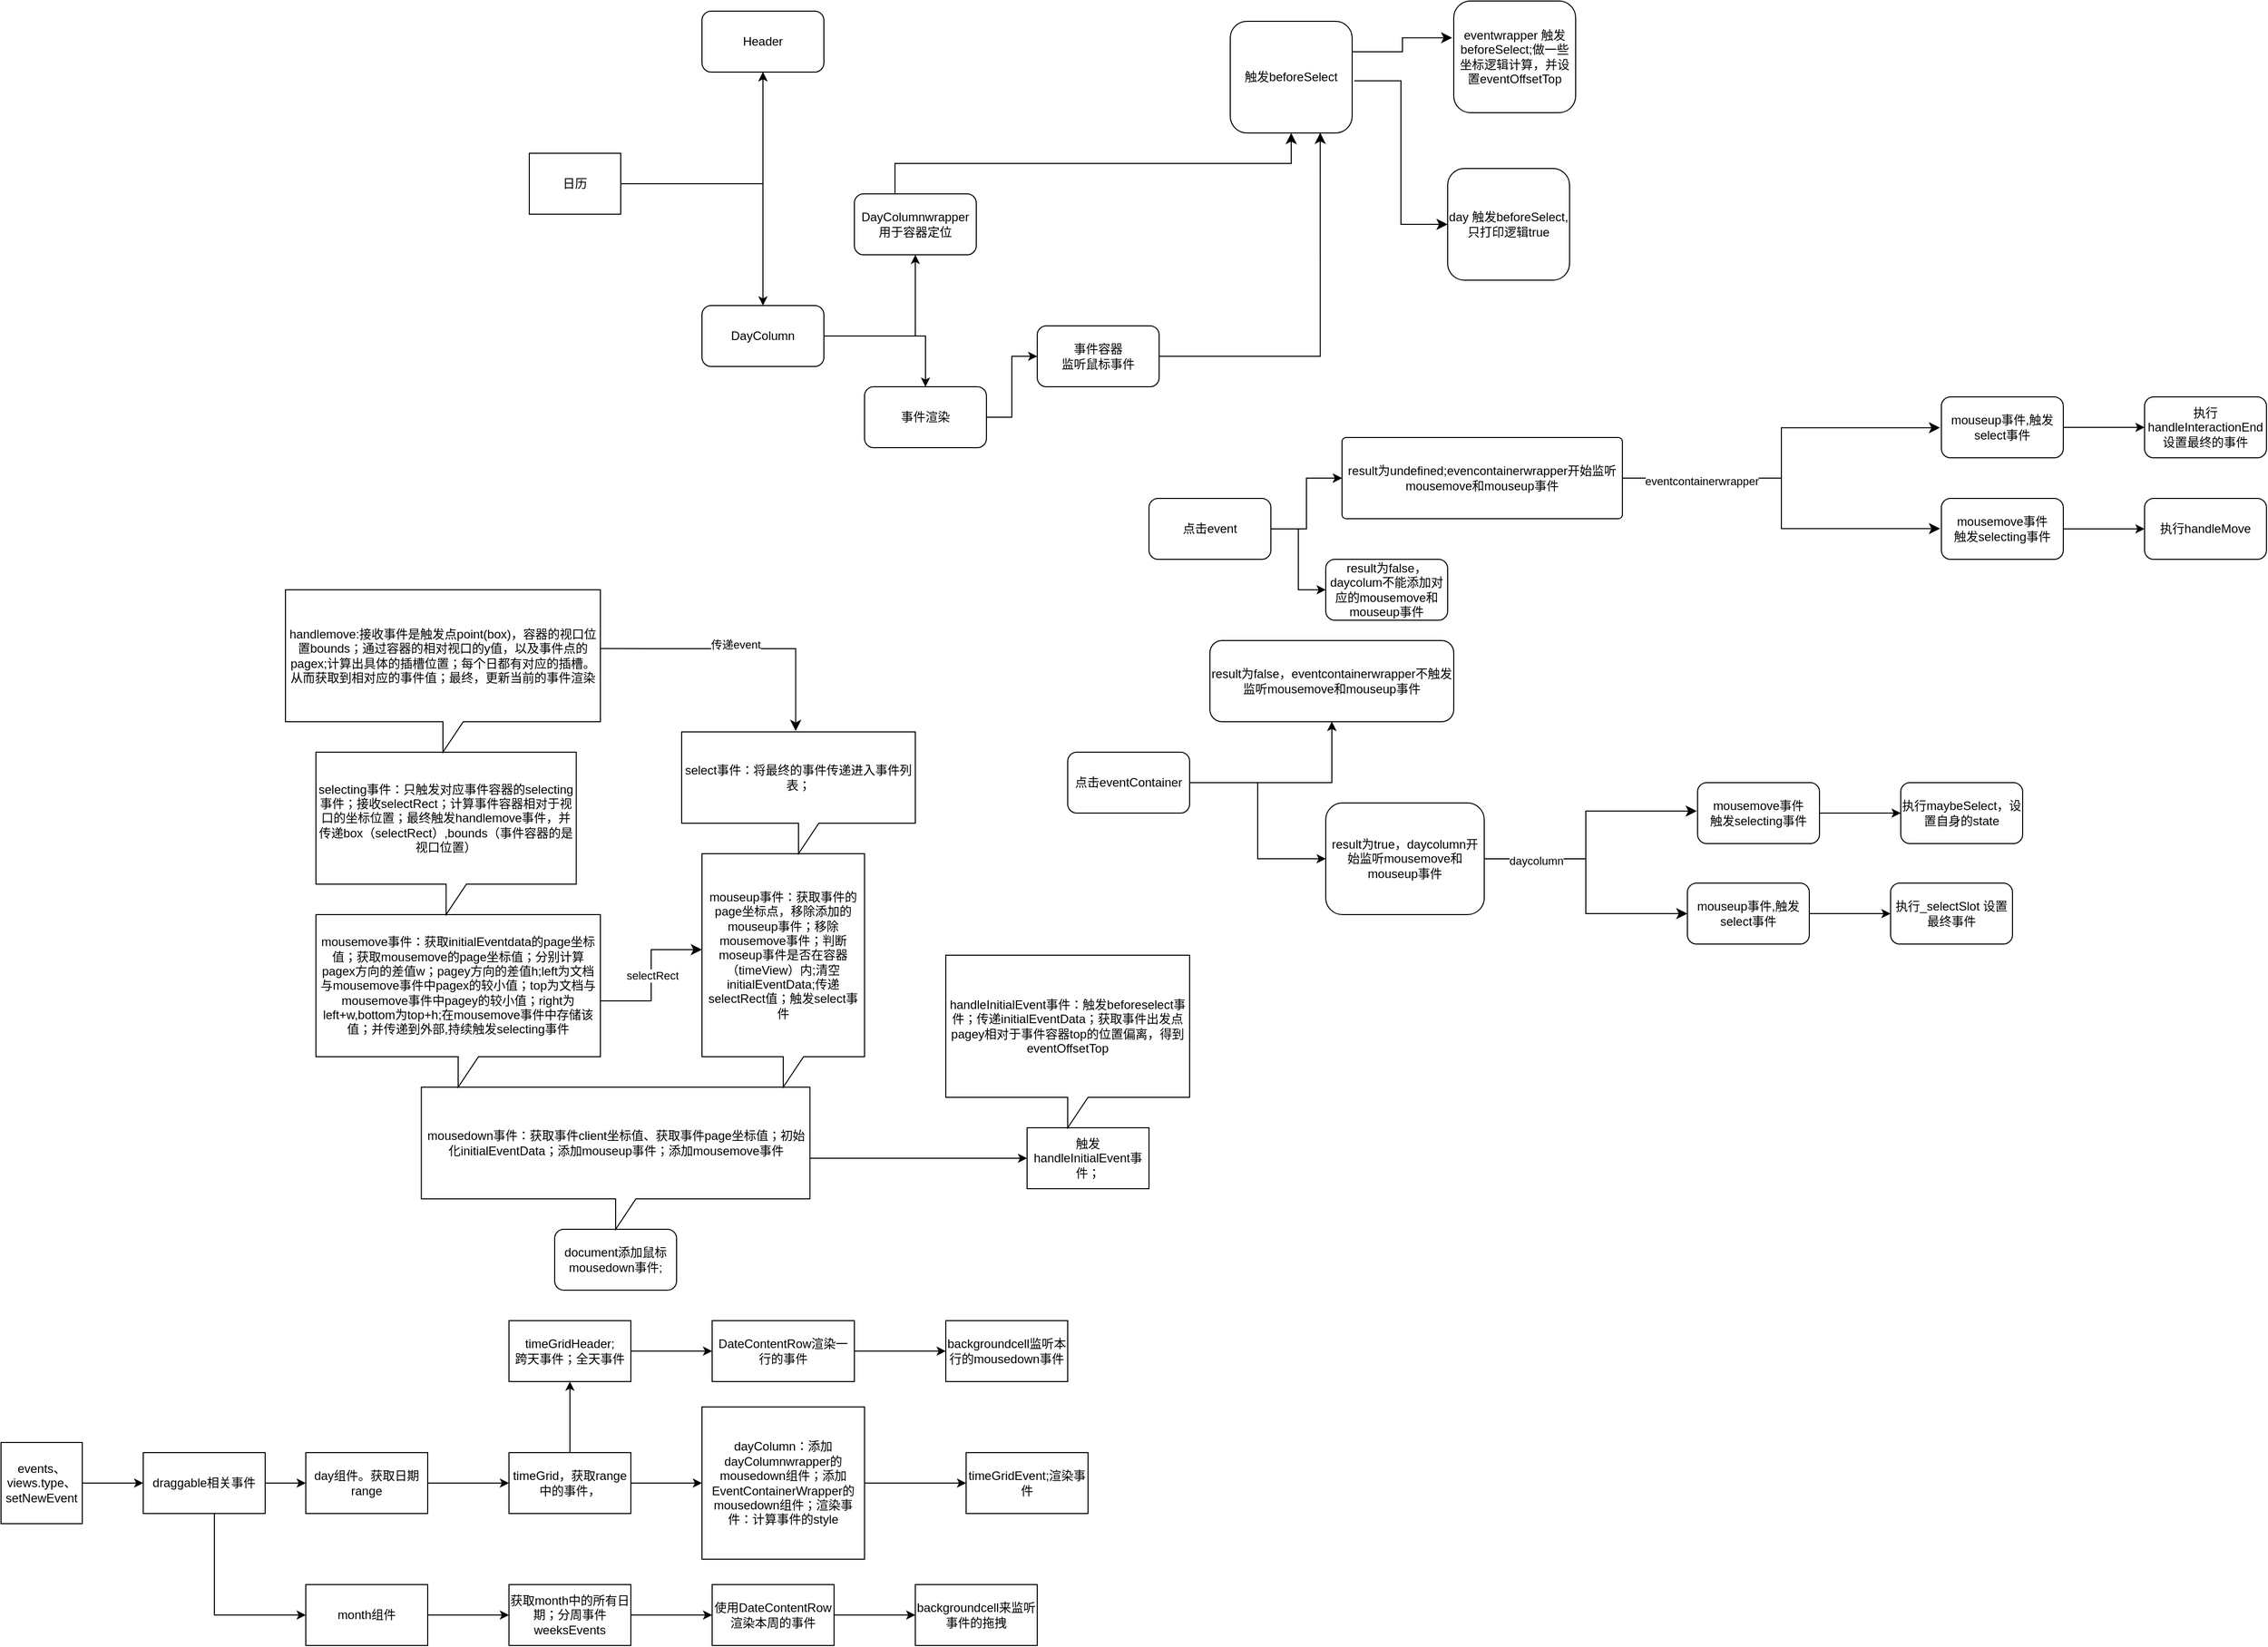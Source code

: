 <mxfile version="20.7.4" type="device"><diagram id="vSOdcVAHqo1Vs92Gna5B" name="第 1 页"><mxGraphModel dx="3183" dy="789" grid="1" gridSize="10" guides="1" tooltips="1" connect="0" arrows="1" fold="1" page="1" pageScale="1" pageWidth="827" pageHeight="1169" math="0" shadow="0"><root><mxCell id="0"/><mxCell id="1" parent="0"/><mxCell id="UU3EHmxwVPp48erk96eS-19" value="" style="edgeStyle=orthogonalEdgeStyle;rounded=0;orthogonalLoop=1;jettySize=auto;html=1;" parent="1" source="UU3EHmxwVPp48erk96eS-15" target="UU3EHmxwVPp48erk96eS-18" edge="1"><mxGeometry relative="1" as="geometry"/></mxCell><mxCell id="UU3EHmxwVPp48erk96eS-20" value="" style="edgeStyle=orthogonalEdgeStyle;rounded=0;orthogonalLoop=1;jettySize=auto;html=1;" parent="1" source="UU3EHmxwVPp48erk96eS-15" target="UU3EHmxwVPp48erk96eS-18" edge="1"><mxGeometry relative="1" as="geometry"/></mxCell><mxCell id="UU3EHmxwVPp48erk96eS-25" style="edgeStyle=orthogonalEdgeStyle;rounded=0;orthogonalLoop=1;jettySize=auto;html=1;" parent="1" source="UU3EHmxwVPp48erk96eS-15" target="UU3EHmxwVPp48erk96eS-21" edge="1"><mxGeometry relative="1" as="geometry"/></mxCell><mxCell id="UU3EHmxwVPp48erk96eS-15" value="日历" style="rounded=1;whiteSpace=wrap;html=1;arcSize=0;" parent="1" vertex="1"><mxGeometry x="-550" y="390" width="90" height="60" as="geometry"/></mxCell><mxCell id="UU3EHmxwVPp48erk96eS-18" value="Header" style="whiteSpace=wrap;html=1;rounded=1;" parent="1" vertex="1"><mxGeometry x="-380" y="250" width="120" height="60" as="geometry"/></mxCell><mxCell id="UU3EHmxwVPp48erk96eS-27" value="" style="edgeStyle=orthogonalEdgeStyle;rounded=0;orthogonalLoop=1;jettySize=auto;html=1;" parent="1" source="UU3EHmxwVPp48erk96eS-21" target="UU3EHmxwVPp48erk96eS-26" edge="1"><mxGeometry relative="1" as="geometry"/></mxCell><mxCell id="UU3EHmxwVPp48erk96eS-29" value="" style="edgeStyle=orthogonalEdgeStyle;rounded=0;orthogonalLoop=1;jettySize=auto;html=1;" parent="1" source="UU3EHmxwVPp48erk96eS-21" target="UU3EHmxwVPp48erk96eS-28" edge="1"><mxGeometry relative="1" as="geometry"/></mxCell><mxCell id="UU3EHmxwVPp48erk96eS-21" value="DayColumn" style="whiteSpace=wrap;html=1;rounded=1;" parent="1" vertex="1"><mxGeometry x="-380" y="540" width="120" height="60" as="geometry"/></mxCell><mxCell id="UU3EHmxwVPp48erk96eS-26" value="DayColumnwrapper&lt;br&gt;用于容器定位" style="whiteSpace=wrap;html=1;rounded=1;" parent="1" vertex="1"><mxGeometry x="-230" y="430" width="120" height="60" as="geometry"/></mxCell><mxCell id="UU3EHmxwVPp48erk96eS-31" value="" style="edgeStyle=orthogonalEdgeStyle;rounded=0;orthogonalLoop=1;jettySize=auto;html=1;" parent="1" source="UU3EHmxwVPp48erk96eS-28" target="UU3EHmxwVPp48erk96eS-30" edge="1"><mxGeometry relative="1" as="geometry"/></mxCell><mxCell id="UU3EHmxwVPp48erk96eS-28" value="事件渲染" style="whiteSpace=wrap;html=1;rounded=1;" parent="1" vertex="1"><mxGeometry x="-220" y="620" width="120" height="60" as="geometry"/></mxCell><mxCell id="UU3EHmxwVPp48erk96eS-30" value="事件容器&lt;br&gt;监听鼠标事件" style="whiteSpace=wrap;html=1;rounded=1;" parent="1" vertex="1"><mxGeometry x="-50" y="560" width="120" height="60" as="geometry"/></mxCell><mxCell id="0lOsObTQ0NOUfBav_HIt-1" value="document添加鼠标mousedown事件;" style="rounded=1;whiteSpace=wrap;html=1;" parent="1" vertex="1"><mxGeometry x="-525" y="1450" width="120" height="60" as="geometry"/></mxCell><mxCell id="0lOsObTQ0NOUfBav_HIt-15" value="" style="edgeStyle=orthogonalEdgeStyle;rounded=0;orthogonalLoop=1;jettySize=auto;html=1;" parent="1" source="0lOsObTQ0NOUfBav_HIt-3" target="0lOsObTQ0NOUfBav_HIt-14" edge="1"><mxGeometry relative="1" as="geometry"/></mxCell><mxCell id="0lOsObTQ0NOUfBav_HIt-3" value="mousedown事件：获取事件client坐标值、获取事件page坐标值；初始化initialEventData；添加mouseup事件；添加mousemove事件" style="shape=callout;whiteSpace=wrap;html=1;perimeter=calloutPerimeter;" parent="1" vertex="1"><mxGeometry x="-656.25" y="1310" width="382.5" height="140" as="geometry"/></mxCell><mxCell id="0lOsObTQ0NOUfBav_HIt-5" value="mouseup事件：获取事件的page坐标点，移除添加的mouseup事件；移除mousemove事件；判断moseup事件是否在容器（timeView）内;清空initialEventData;传递selectRect值；触发select事件" style="shape=callout;whiteSpace=wrap;html=1;perimeter=calloutPerimeter;" parent="1" vertex="1"><mxGeometry x="-380" y="1080" width="160" height="230" as="geometry"/></mxCell><mxCell id="0lOsObTQ0NOUfBav_HIt-6" value="mousemove事件：获取initialEventdata的page坐标值；获取mousemove的page坐标值；分别计算pagex方向的差值w；pagey方向的差值h;left为文档与mousemove事件中pagex的较小值；top为文档与mousemove事件中pagey的较小值；right为left+w,bottom为top+h;在mousemove事件中存储该值；并传递到外部,持续触发selecting事件" style="shape=callout;whiteSpace=wrap;html=1;perimeter=calloutPerimeter;" parent="1" vertex="1"><mxGeometry x="-760" y="1140" width="280" height="170" as="geometry"/></mxCell><mxCell id="0lOsObTQ0NOUfBav_HIt-9" value="" style="edgeStyle=elbowEdgeStyle;elbow=horizontal;endArrow=classic;html=1;curved=0;rounded=0;endSize=8;startSize=8;entryX=0;entryY=0.411;entryDx=0;entryDy=0;entryPerimeter=0;" parent="1" source="0lOsObTQ0NOUfBav_HIt-6" target="0lOsObTQ0NOUfBav_HIt-5" edge="1"><mxGeometry width="50" height="50" relative="1" as="geometry"><mxPoint x="-470" y="1240" as="sourcePoint"/><mxPoint x="-420" y="1190" as="targetPoint"/></mxGeometry></mxCell><mxCell id="0lOsObTQ0NOUfBav_HIt-11" value="selectRect" style="edgeLabel;html=1;align=center;verticalAlign=middle;resizable=0;points=[];" parent="0lOsObTQ0NOUfBav_HIt-9" vertex="1" connectable="0"><mxGeometry x="0.162" y="-1" relative="1" as="geometry"><mxPoint y="12" as="offset"/></mxGeometry></mxCell><mxCell id="0lOsObTQ0NOUfBav_HIt-12" value="selecting事件：只触发对应事件容器的selecting事件；接收selectRect；计算事件容器相对于视口的坐标位置；最终触发handlemove事件，并传递box（selectRect）,bounds（事件容器的是视口位置）" style="shape=callout;whiteSpace=wrap;html=1;perimeter=calloutPerimeter;" parent="1" vertex="1"><mxGeometry x="-760" y="980" width="256.25" height="160" as="geometry"/></mxCell><mxCell id="0lOsObTQ0NOUfBav_HIt-13" value="handlemove:接收事件是触发点point(box)，容器的视口位置bounds；通过容器的相对视口的y值，以及事件点的pagex;计算出具体的插槽位置；每个日都有对应的插槽。从而获取到相对应的事件值；最终，更新当前的事件渲染" style="shape=callout;whiteSpace=wrap;html=1;perimeter=calloutPerimeter;" parent="1" vertex="1"><mxGeometry x="-790" y="820" width="310" height="160" as="geometry"/></mxCell><mxCell id="0lOsObTQ0NOUfBav_HIt-14" value="触发handleInitialEvent事件；" style="whiteSpace=wrap;html=1;" parent="1" vertex="1"><mxGeometry x="-60" y="1350" width="120" height="60" as="geometry"/></mxCell><mxCell id="0lOsObTQ0NOUfBav_HIt-16" value="handleInitialEvent事件：触发beforeselect事件；传递initialEventData；获取事件出发点pagey相对于事件容器top的位置偏离，得到eventOffsetTop" style="shape=callout;whiteSpace=wrap;html=1;perimeter=calloutPerimeter;" parent="1" vertex="1"><mxGeometry x="-140" y="1180" width="240" height="170" as="geometry"/></mxCell><mxCell id="0lOsObTQ0NOUfBav_HIt-17" value="select事件：将最终的事件传递进入事件列表；" style="shape=callout;whiteSpace=wrap;html=1;perimeter=calloutPerimeter;" parent="1" vertex="1"><mxGeometry x="-400" y="960" width="230" height="120" as="geometry"/></mxCell><mxCell id="0lOsObTQ0NOUfBav_HIt-18" value="" style="edgeStyle=elbowEdgeStyle;elbow=vertical;endArrow=classic;html=1;curved=0;rounded=0;endSize=8;startSize=8;exitX=1.001;exitY=0.362;exitDx=0;exitDy=0;exitPerimeter=0;entryX=0.488;entryY=-0.007;entryDx=0;entryDy=0;entryPerimeter=0;" parent="1" source="0lOsObTQ0NOUfBav_HIt-13" target="0lOsObTQ0NOUfBav_HIt-17" edge="1"><mxGeometry width="50" height="50" relative="1" as="geometry"><mxPoint x="-370" y="840" as="sourcePoint"/><mxPoint x="-230" y="950" as="targetPoint"/><Array as="points"><mxPoint x="-300" y="878"/><mxPoint x="-250" y="920"/><mxPoint x="-290" y="880"/><mxPoint x="-230" y="930"/><mxPoint x="-350" y="850"/><mxPoint x="-460" y="970"/><mxPoint x="-430" y="890"/></Array></mxGeometry></mxCell><mxCell id="0lOsObTQ0NOUfBav_HIt-19" value="传递event" style="edgeLabel;html=1;align=center;verticalAlign=middle;resizable=0;points=[];" parent="0lOsObTQ0NOUfBav_HIt-18" vertex="1" connectable="0"><mxGeometry x="-0.025" y="4" relative="1" as="geometry"><mxPoint as="offset"/></mxGeometry></mxCell><mxCell id="0lOsObTQ0NOUfBav_HIt-20" value="触发beforeSelect" style="rounded=1;whiteSpace=wrap;html=1;" parent="1" vertex="1"><mxGeometry x="140" y="260" width="120" height="110" as="geometry"/></mxCell><mxCell id="0lOsObTQ0NOUfBav_HIt-21" value="" style="edgeStyle=elbowEdgeStyle;elbow=vertical;endArrow=classic;html=1;curved=0;rounded=0;endSize=8;startSize=8;entryX=0.5;entryY=1;entryDx=0;entryDy=0;entryPerimeter=0;exitX=0.333;exitY=0;exitDx=0;exitDy=0;exitPerimeter=0;" parent="1" source="UU3EHmxwVPp48erk96eS-26" target="0lOsObTQ0NOUfBav_HIt-20" edge="1"><mxGeometry width="50" height="50" relative="1" as="geometry"><mxPoint x="-160" y="430" as="sourcePoint"/><mxPoint x="-110" y="380" as="targetPoint"/></mxGeometry></mxCell><mxCell id="0lOsObTQ0NOUfBav_HIt-22" value="" style="edgeStyle=segmentEdgeStyle;endArrow=classic;html=1;curved=0;rounded=0;endSize=8;startSize=8;entryX=0.738;entryY=0.998;entryDx=0;entryDy=0;entryPerimeter=0;" parent="1" source="UU3EHmxwVPp48erk96eS-30" target="0lOsObTQ0NOUfBav_HIt-20" edge="1"><mxGeometry width="50" height="50" relative="1" as="geometry"><mxPoint x="90" y="590" as="sourcePoint"/><mxPoint x="140" y="540" as="targetPoint"/></mxGeometry></mxCell><mxCell id="0lOsObTQ0NOUfBav_HIt-23" value="day 触发beforeSelect,只打印逻辑true" style="rounded=1;whiteSpace=wrap;html=1;" parent="1" vertex="1"><mxGeometry x="354" y="405" width="120" height="110" as="geometry"/></mxCell><mxCell id="0lOsObTQ0NOUfBav_HIt-25" value="" style="edgeStyle=elbowEdgeStyle;elbow=horizontal;endArrow=classic;html=1;curved=0;rounded=0;endSize=8;startSize=8;exitX=1.017;exitY=0.533;exitDx=0;exitDy=0;exitPerimeter=0;" parent="1" source="0lOsObTQ0NOUfBav_HIt-20" target="0lOsObTQ0NOUfBav_HIt-23" edge="1"><mxGeometry width="50" height="50" relative="1" as="geometry"><mxPoint x="300" y="360" as="sourcePoint"/><mxPoint x="350" y="310" as="targetPoint"/></mxGeometry></mxCell><mxCell id="0lOsObTQ0NOUfBav_HIt-26" value="eventwrapper 触发beforeSelect;做一些坐标逻辑计算，并设置eventOffsetTop" style="rounded=1;whiteSpace=wrap;html=1;" parent="1" vertex="1"><mxGeometry x="360" y="240" width="120" height="110" as="geometry"/></mxCell><mxCell id="0lOsObTQ0NOUfBav_HIt-28" value="" style="edgeStyle=elbowEdgeStyle;elbow=horizontal;endArrow=classic;html=1;curved=0;rounded=0;endSize=8;startSize=8;exitX=1;exitY=0.273;exitDx=0;exitDy=0;exitPerimeter=0;entryX=-0.012;entryY=0.329;entryDx=0;entryDy=0;entryPerimeter=0;" parent="1" source="0lOsObTQ0NOUfBav_HIt-20" target="0lOsObTQ0NOUfBav_HIt-26" edge="1"><mxGeometry width="50" height="50" relative="1" as="geometry"><mxPoint x="270" y="310" as="sourcePoint"/><mxPoint x="320" y="260" as="targetPoint"/></mxGeometry></mxCell><mxCell id="0lOsObTQ0NOUfBav_HIt-31" value="" style="edgeStyle=orthogonalEdgeStyle;rounded=0;orthogonalLoop=1;jettySize=auto;html=1;" parent="1" source="0lOsObTQ0NOUfBav_HIt-29" target="0lOsObTQ0NOUfBav_HIt-30" edge="1"><mxGeometry relative="1" as="geometry"/></mxCell><mxCell id="0lOsObTQ0NOUfBav_HIt-32" value="" style="edgeStyle=orthogonalEdgeStyle;rounded=0;orthogonalLoop=1;jettySize=auto;html=1;" parent="1" source="0lOsObTQ0NOUfBav_HIt-29" target="0lOsObTQ0NOUfBav_HIt-30" edge="1"><mxGeometry relative="1" as="geometry"/></mxCell><mxCell id="0lOsObTQ0NOUfBav_HIt-38" value="" style="edgeStyle=orthogonalEdgeStyle;rounded=0;orthogonalLoop=1;jettySize=auto;html=1;" parent="1" source="0lOsObTQ0NOUfBav_HIt-29" target="0lOsObTQ0NOUfBav_HIt-37" edge="1"><mxGeometry relative="1" as="geometry"/></mxCell><mxCell id="0lOsObTQ0NOUfBav_HIt-29" value="点击event" style="rounded=1;whiteSpace=wrap;html=1;" parent="1" vertex="1"><mxGeometry x="60" y="730" width="120" height="60" as="geometry"/></mxCell><mxCell id="0lOsObTQ0NOUfBav_HIt-30" value="result为undefined;evencontainerwrapper开始监听mousemove和mouseup事件" style="whiteSpace=wrap;html=1;rounded=1;arcSize=5;" parent="1" vertex="1"><mxGeometry x="250" y="670" width="276" height="80" as="geometry"/></mxCell><mxCell id="0lOsObTQ0NOUfBav_HIt-37" value="result为false，daycolum不能添加对应的mousemove和mouseup事件" style="whiteSpace=wrap;html=1;rounded=1;" parent="1" vertex="1"><mxGeometry x="234" y="790" width="120" height="60" as="geometry"/></mxCell><mxCell id="0lOsObTQ0NOUfBav_HIt-41" value="" style="edgeStyle=orthogonalEdgeStyle;rounded=0;orthogonalLoop=1;jettySize=auto;html=1;" parent="1" source="0lOsObTQ0NOUfBav_HIt-39" target="0lOsObTQ0NOUfBav_HIt-40" edge="1"><mxGeometry relative="1" as="geometry"/></mxCell><mxCell id="0lOsObTQ0NOUfBav_HIt-42" value="" style="edgeStyle=orthogonalEdgeStyle;rounded=0;orthogonalLoop=1;jettySize=auto;html=1;" parent="1" source="0lOsObTQ0NOUfBav_HIt-39" target="0lOsObTQ0NOUfBav_HIt-40" edge="1"><mxGeometry relative="1" as="geometry"/></mxCell><mxCell id="0lOsObTQ0NOUfBav_HIt-44" value="" style="edgeStyle=orthogonalEdgeStyle;rounded=0;orthogonalLoop=1;jettySize=auto;html=1;" parent="1" source="0lOsObTQ0NOUfBav_HIt-39" target="0lOsObTQ0NOUfBav_HIt-43" edge="1"><mxGeometry relative="1" as="geometry"/></mxCell><mxCell id="0lOsObTQ0NOUfBav_HIt-39" value="点击eventContainer" style="rounded=1;whiteSpace=wrap;html=1;" parent="1" vertex="1"><mxGeometry x="-20" y="980" width="120" height="60" as="geometry"/></mxCell><mxCell id="0lOsObTQ0NOUfBav_HIt-40" value="result为false，eventcontainerwrapper不触发监听mousemove和mouseup事件" style="whiteSpace=wrap;html=1;rounded=1;" parent="1" vertex="1"><mxGeometry x="120" y="870" width="240" height="80" as="geometry"/></mxCell><mxCell id="0lOsObTQ0NOUfBav_HIt-43" value="result为true，daycolumn开始监听mousemove和mouseup事件" style="whiteSpace=wrap;html=1;rounded=1;" parent="1" vertex="1"><mxGeometry x="234" y="1030" width="156" height="110" as="geometry"/></mxCell><mxCell id="0lOsObTQ0NOUfBav_HIt-64" value="" style="edgeStyle=orthogonalEdgeStyle;rounded=0;orthogonalLoop=1;jettySize=auto;html=1;" parent="1" source="0lOsObTQ0NOUfBav_HIt-45" target="0lOsObTQ0NOUfBav_HIt-63" edge="1"><mxGeometry relative="1" as="geometry"/></mxCell><mxCell id="0lOsObTQ0NOUfBav_HIt-45" value="mousemove事件&lt;br&gt;触发selecting事件" style="rounded=1;whiteSpace=wrap;html=1;" parent="1" vertex="1"><mxGeometry x="840" y="730" width="120" height="60" as="geometry"/></mxCell><mxCell id="0lOsObTQ0NOUfBav_HIt-68" value="" style="edgeStyle=orthogonalEdgeStyle;rounded=0;orthogonalLoop=1;jettySize=auto;html=1;" parent="1" source="0lOsObTQ0NOUfBav_HIt-46" target="0lOsObTQ0NOUfBav_HIt-67" edge="1"><mxGeometry relative="1" as="geometry"/></mxCell><mxCell id="0lOsObTQ0NOUfBav_HIt-46" value="mouseup事件,触发select事件" style="rounded=1;whiteSpace=wrap;html=1;" parent="1" vertex="1"><mxGeometry x="590" y="1109" width="120" height="60" as="geometry"/></mxCell><mxCell id="0lOsObTQ0NOUfBav_HIt-62" value="" style="edgeStyle=orthogonalEdgeStyle;rounded=0;orthogonalLoop=1;jettySize=auto;html=1;" parent="1" source="0lOsObTQ0NOUfBav_HIt-52" target="0lOsObTQ0NOUfBav_HIt-61" edge="1"><mxGeometry relative="1" as="geometry"/></mxCell><mxCell id="0lOsObTQ0NOUfBav_HIt-52" value="mouseup事件,触发select事件" style="rounded=1;whiteSpace=wrap;html=1;" parent="1" vertex="1"><mxGeometry x="840" y="630" width="120" height="60" as="geometry"/></mxCell><mxCell id="0lOsObTQ0NOUfBav_HIt-66" value="" style="edgeStyle=orthogonalEdgeStyle;rounded=0;orthogonalLoop=1;jettySize=auto;html=1;" parent="1" source="0lOsObTQ0NOUfBav_HIt-53" target="0lOsObTQ0NOUfBav_HIt-65" edge="1"><mxGeometry relative="1" as="geometry"/></mxCell><mxCell id="0lOsObTQ0NOUfBav_HIt-53" value="mousemove事件&lt;br&gt;触发selecting事件" style="rounded=1;whiteSpace=wrap;html=1;" parent="1" vertex="1"><mxGeometry x="600" y="1010" width="120" height="60" as="geometry"/></mxCell><mxCell id="0lOsObTQ0NOUfBav_HIt-54" value="" style="edgeStyle=elbowEdgeStyle;elbow=horizontal;endArrow=classic;html=1;curved=0;rounded=0;endSize=8;startSize=8;entryX=-0.006;entryY=0.467;entryDx=0;entryDy=0;entryPerimeter=0;exitX=0.999;exitY=0.501;exitDx=0;exitDy=0;exitPerimeter=0;" parent="1" source="0lOsObTQ0NOUfBav_HIt-43" target="0lOsObTQ0NOUfBav_HIt-53" edge="1"><mxGeometry width="50" height="50" relative="1" as="geometry"><mxPoint x="390" y="1060" as="sourcePoint"/><mxPoint x="440" y="1020" as="targetPoint"/><Array as="points"><mxPoint x="490" y="1060"/><mxPoint x="490" y="1090"/><mxPoint x="430" y="1100"/></Array></mxGeometry></mxCell><mxCell id="0lOsObTQ0NOUfBav_HIt-56" value="" style="edgeStyle=elbowEdgeStyle;elbow=horizontal;endArrow=classic;html=1;curved=0;rounded=0;endSize=8;startSize=8;entryX=-0.011;entryY=0.506;entryDx=0;entryDy=0;entryPerimeter=0;" parent="1" source="0lOsObTQ0NOUfBav_HIt-30" target="0lOsObTQ0NOUfBav_HIt-52" edge="1"><mxGeometry width="50" height="50" relative="1" as="geometry"><mxPoint x="550" y="720" as="sourcePoint"/><mxPoint x="600" y="670" as="targetPoint"/></mxGeometry></mxCell><mxCell id="0lOsObTQ0NOUfBav_HIt-57" value="" style="edgeStyle=elbowEdgeStyle;elbow=horizontal;endArrow=classic;html=1;curved=0;rounded=0;endSize=8;startSize=8;entryX=-0.011;entryY=0.496;entryDx=0;entryDy=0;entryPerimeter=0;" parent="1" source="0lOsObTQ0NOUfBav_HIt-30" target="0lOsObTQ0NOUfBav_HIt-45" edge="1"><mxGeometry width="50" height="50" relative="1" as="geometry"><mxPoint x="560" y="780" as="sourcePoint"/><mxPoint x="610" y="730" as="targetPoint"/></mxGeometry></mxCell><mxCell id="0lOsObTQ0NOUfBav_HIt-58" value="eventcontainerwrapper" style="edgeLabel;html=1;align=center;verticalAlign=middle;resizable=0;points=[];" parent="0lOsObTQ0NOUfBav_HIt-57" vertex="1" connectable="0"><mxGeometry x="-0.571" y="-3" relative="1" as="geometry"><mxPoint as="offset"/></mxGeometry></mxCell><mxCell id="0lOsObTQ0NOUfBav_HIt-59" value="" style="edgeStyle=elbowEdgeStyle;elbow=horizontal;endArrow=classic;html=1;curved=0;rounded=0;endSize=8;startSize=8;" parent="1" source="0lOsObTQ0NOUfBav_HIt-43" target="0lOsObTQ0NOUfBav_HIt-46" edge="1"><mxGeometry width="50" height="50" relative="1" as="geometry"><mxPoint x="480" y="1150" as="sourcePoint"/><mxPoint x="530" y="1100" as="targetPoint"/></mxGeometry></mxCell><mxCell id="0lOsObTQ0NOUfBav_HIt-60" value="daycolumn" style="edgeLabel;html=1;align=center;verticalAlign=middle;resizable=0;points=[];" parent="0lOsObTQ0NOUfBav_HIt-59" vertex="1" connectable="0"><mxGeometry x="-0.603" y="-2" relative="1" as="geometry"><mxPoint as="offset"/></mxGeometry></mxCell><mxCell id="0lOsObTQ0NOUfBav_HIt-61" value="执行handleInteractionEnd设置最终的事件" style="whiteSpace=wrap;html=1;rounded=1;" parent="1" vertex="1"><mxGeometry x="1040" y="630" width="120" height="60" as="geometry"/></mxCell><mxCell id="0lOsObTQ0NOUfBav_HIt-63" value="执行handleMove" style="whiteSpace=wrap;html=1;rounded=1;" parent="1" vertex="1"><mxGeometry x="1040" y="730" width="120" height="60" as="geometry"/></mxCell><mxCell id="0lOsObTQ0NOUfBav_HIt-65" value="执行maybeSelect，设置自身的state" style="whiteSpace=wrap;html=1;rounded=1;" parent="1" vertex="1"><mxGeometry x="800" y="1010" width="120" height="60" as="geometry"/></mxCell><mxCell id="0lOsObTQ0NOUfBav_HIt-67" value="执行_selectSlot 设置最终事件" style="whiteSpace=wrap;html=1;rounded=1;" parent="1" vertex="1"><mxGeometry x="790" y="1109" width="120" height="60" as="geometry"/></mxCell><mxCell id="QGUN6VYLbCx-Elhipk5N-3" value="" style="edgeStyle=orthogonalEdgeStyle;rounded=0;orthogonalLoop=1;jettySize=auto;html=1;" edge="1" parent="1" source="QGUN6VYLbCx-Elhipk5N-1" target="QGUN6VYLbCx-Elhipk5N-2"><mxGeometry relative="1" as="geometry"/></mxCell><mxCell id="QGUN6VYLbCx-Elhipk5N-1" value="events、views.type、&lt;br&gt;setNewEvent" style="whiteSpace=wrap;html=1;aspect=fixed;" vertex="1" parent="1"><mxGeometry x="-1070" y="1660" width="80" height="80" as="geometry"/></mxCell><mxCell id="QGUN6VYLbCx-Elhipk5N-5" value="" style="edgeStyle=orthogonalEdgeStyle;rounded=0;orthogonalLoop=1;jettySize=auto;html=1;" edge="1" parent="1" source="QGUN6VYLbCx-Elhipk5N-2" target="QGUN6VYLbCx-Elhipk5N-4"><mxGeometry relative="1" as="geometry"/></mxCell><mxCell id="QGUN6VYLbCx-Elhipk5N-19" value="" style="edgeStyle=orthogonalEdgeStyle;rounded=0;orthogonalLoop=1;jettySize=auto;html=1;" edge="1" parent="1" source="QGUN6VYLbCx-Elhipk5N-2" target="QGUN6VYLbCx-Elhipk5N-18"><mxGeometry relative="1" as="geometry"><Array as="points"><mxPoint x="-860" y="1830"/></Array></mxGeometry></mxCell><mxCell id="QGUN6VYLbCx-Elhipk5N-2" value="draggable相关事件" style="whiteSpace=wrap;html=1;" vertex="1" parent="1"><mxGeometry x="-930" y="1670" width="120" height="60" as="geometry"/></mxCell><mxCell id="QGUN6VYLbCx-Elhipk5N-7" value="" style="edgeStyle=orthogonalEdgeStyle;rounded=0;orthogonalLoop=1;jettySize=auto;html=1;" edge="1" parent="1" source="QGUN6VYLbCx-Elhipk5N-4" target="QGUN6VYLbCx-Elhipk5N-6"><mxGeometry relative="1" as="geometry"/></mxCell><mxCell id="QGUN6VYLbCx-Elhipk5N-4" value="day组件。获取日期range" style="whiteSpace=wrap;html=1;" vertex="1" parent="1"><mxGeometry x="-770" y="1670" width="120" height="60" as="geometry"/></mxCell><mxCell id="QGUN6VYLbCx-Elhipk5N-9" value="" style="edgeStyle=orthogonalEdgeStyle;rounded=0;orthogonalLoop=1;jettySize=auto;html=1;" edge="1" parent="1" source="QGUN6VYLbCx-Elhipk5N-6" target="QGUN6VYLbCx-Elhipk5N-8"><mxGeometry relative="1" as="geometry"/></mxCell><mxCell id="QGUN6VYLbCx-Elhipk5N-11" value="" style="edgeStyle=orthogonalEdgeStyle;rounded=0;orthogonalLoop=1;jettySize=auto;html=1;" edge="1" parent="1" source="QGUN6VYLbCx-Elhipk5N-6" target="QGUN6VYLbCx-Elhipk5N-10"><mxGeometry relative="1" as="geometry"/></mxCell><mxCell id="QGUN6VYLbCx-Elhipk5N-6" value="timeGrid，获取range中的事件，" style="whiteSpace=wrap;html=1;" vertex="1" parent="1"><mxGeometry x="-570" y="1670" width="120" height="60" as="geometry"/></mxCell><mxCell id="QGUN6VYLbCx-Elhipk5N-15" value="" style="edgeStyle=orthogonalEdgeStyle;rounded=0;orthogonalLoop=1;jettySize=auto;html=1;" edge="1" parent="1" source="QGUN6VYLbCx-Elhipk5N-8" target="QGUN6VYLbCx-Elhipk5N-14"><mxGeometry relative="1" as="geometry"/></mxCell><mxCell id="QGUN6VYLbCx-Elhipk5N-8" value="timeGridHeader;&lt;br&gt;跨天事件；全天事件" style="whiteSpace=wrap;html=1;" vertex="1" parent="1"><mxGeometry x="-570" y="1540" width="120" height="60" as="geometry"/></mxCell><mxCell id="QGUN6VYLbCx-Elhipk5N-13" value="" style="edgeStyle=orthogonalEdgeStyle;rounded=0;orthogonalLoop=1;jettySize=auto;html=1;" edge="1" parent="1" source="QGUN6VYLbCx-Elhipk5N-10" target="QGUN6VYLbCx-Elhipk5N-12"><mxGeometry relative="1" as="geometry"/></mxCell><mxCell id="QGUN6VYLbCx-Elhipk5N-10" value="dayColumn：添加dayColumnwrapper的mousedown组件；添加EventContainerWrapper的mousedown组件；渲染事件：计算事件的style" style="whiteSpace=wrap;html=1;" vertex="1" parent="1"><mxGeometry x="-380" y="1625" width="160" height="150" as="geometry"/></mxCell><mxCell id="QGUN6VYLbCx-Elhipk5N-12" value="timeGridEvent;渲染事件" style="whiteSpace=wrap;html=1;" vertex="1" parent="1"><mxGeometry x="-120" y="1670" width="120" height="60" as="geometry"/></mxCell><mxCell id="QGUN6VYLbCx-Elhipk5N-17" value="" style="edgeStyle=orthogonalEdgeStyle;rounded=0;orthogonalLoop=1;jettySize=auto;html=1;" edge="1" parent="1" source="QGUN6VYLbCx-Elhipk5N-14" target="QGUN6VYLbCx-Elhipk5N-16"><mxGeometry relative="1" as="geometry"/></mxCell><mxCell id="QGUN6VYLbCx-Elhipk5N-14" value="DateContentRow渲染一行的事件" style="whiteSpace=wrap;html=1;" vertex="1" parent="1"><mxGeometry x="-370" y="1540" width="140" height="60" as="geometry"/></mxCell><mxCell id="QGUN6VYLbCx-Elhipk5N-16" value="backgroundcell监听本行的mousedown事件" style="whiteSpace=wrap;html=1;" vertex="1" parent="1"><mxGeometry x="-140" y="1540" width="120" height="60" as="geometry"/></mxCell><mxCell id="QGUN6VYLbCx-Elhipk5N-21" value="" style="edgeStyle=orthogonalEdgeStyle;rounded=0;orthogonalLoop=1;jettySize=auto;html=1;" edge="1" parent="1" source="QGUN6VYLbCx-Elhipk5N-18" target="QGUN6VYLbCx-Elhipk5N-20"><mxGeometry relative="1" as="geometry"/></mxCell><mxCell id="QGUN6VYLbCx-Elhipk5N-18" value="month组件" style="whiteSpace=wrap;html=1;" vertex="1" parent="1"><mxGeometry x="-770" y="1800" width="120" height="60" as="geometry"/></mxCell><mxCell id="QGUN6VYLbCx-Elhipk5N-23" value="" style="edgeStyle=orthogonalEdgeStyle;rounded=0;orthogonalLoop=1;jettySize=auto;html=1;" edge="1" parent="1" source="QGUN6VYLbCx-Elhipk5N-20" target="QGUN6VYLbCx-Elhipk5N-22"><mxGeometry relative="1" as="geometry"/></mxCell><mxCell id="QGUN6VYLbCx-Elhipk5N-20" value="获取month中的所有日期；分周事件weeksEvents" style="whiteSpace=wrap;html=1;" vertex="1" parent="1"><mxGeometry x="-570" y="1800" width="120" height="60" as="geometry"/></mxCell><mxCell id="QGUN6VYLbCx-Elhipk5N-25" value="" style="edgeStyle=orthogonalEdgeStyle;rounded=0;orthogonalLoop=1;jettySize=auto;html=1;" edge="1" parent="1" source="QGUN6VYLbCx-Elhipk5N-22" target="QGUN6VYLbCx-Elhipk5N-24"><mxGeometry relative="1" as="geometry"/></mxCell><mxCell id="QGUN6VYLbCx-Elhipk5N-22" value="使用DateContentRow渲染本周的事件" style="whiteSpace=wrap;html=1;" vertex="1" parent="1"><mxGeometry x="-370" y="1800" width="120" height="60" as="geometry"/></mxCell><mxCell id="QGUN6VYLbCx-Elhipk5N-24" value="backgroundcell来监听事件的拖拽" style="whiteSpace=wrap;html=1;" vertex="1" parent="1"><mxGeometry x="-170" y="1800" width="120" height="60" as="geometry"/></mxCell></root></mxGraphModel></diagram></mxfile>